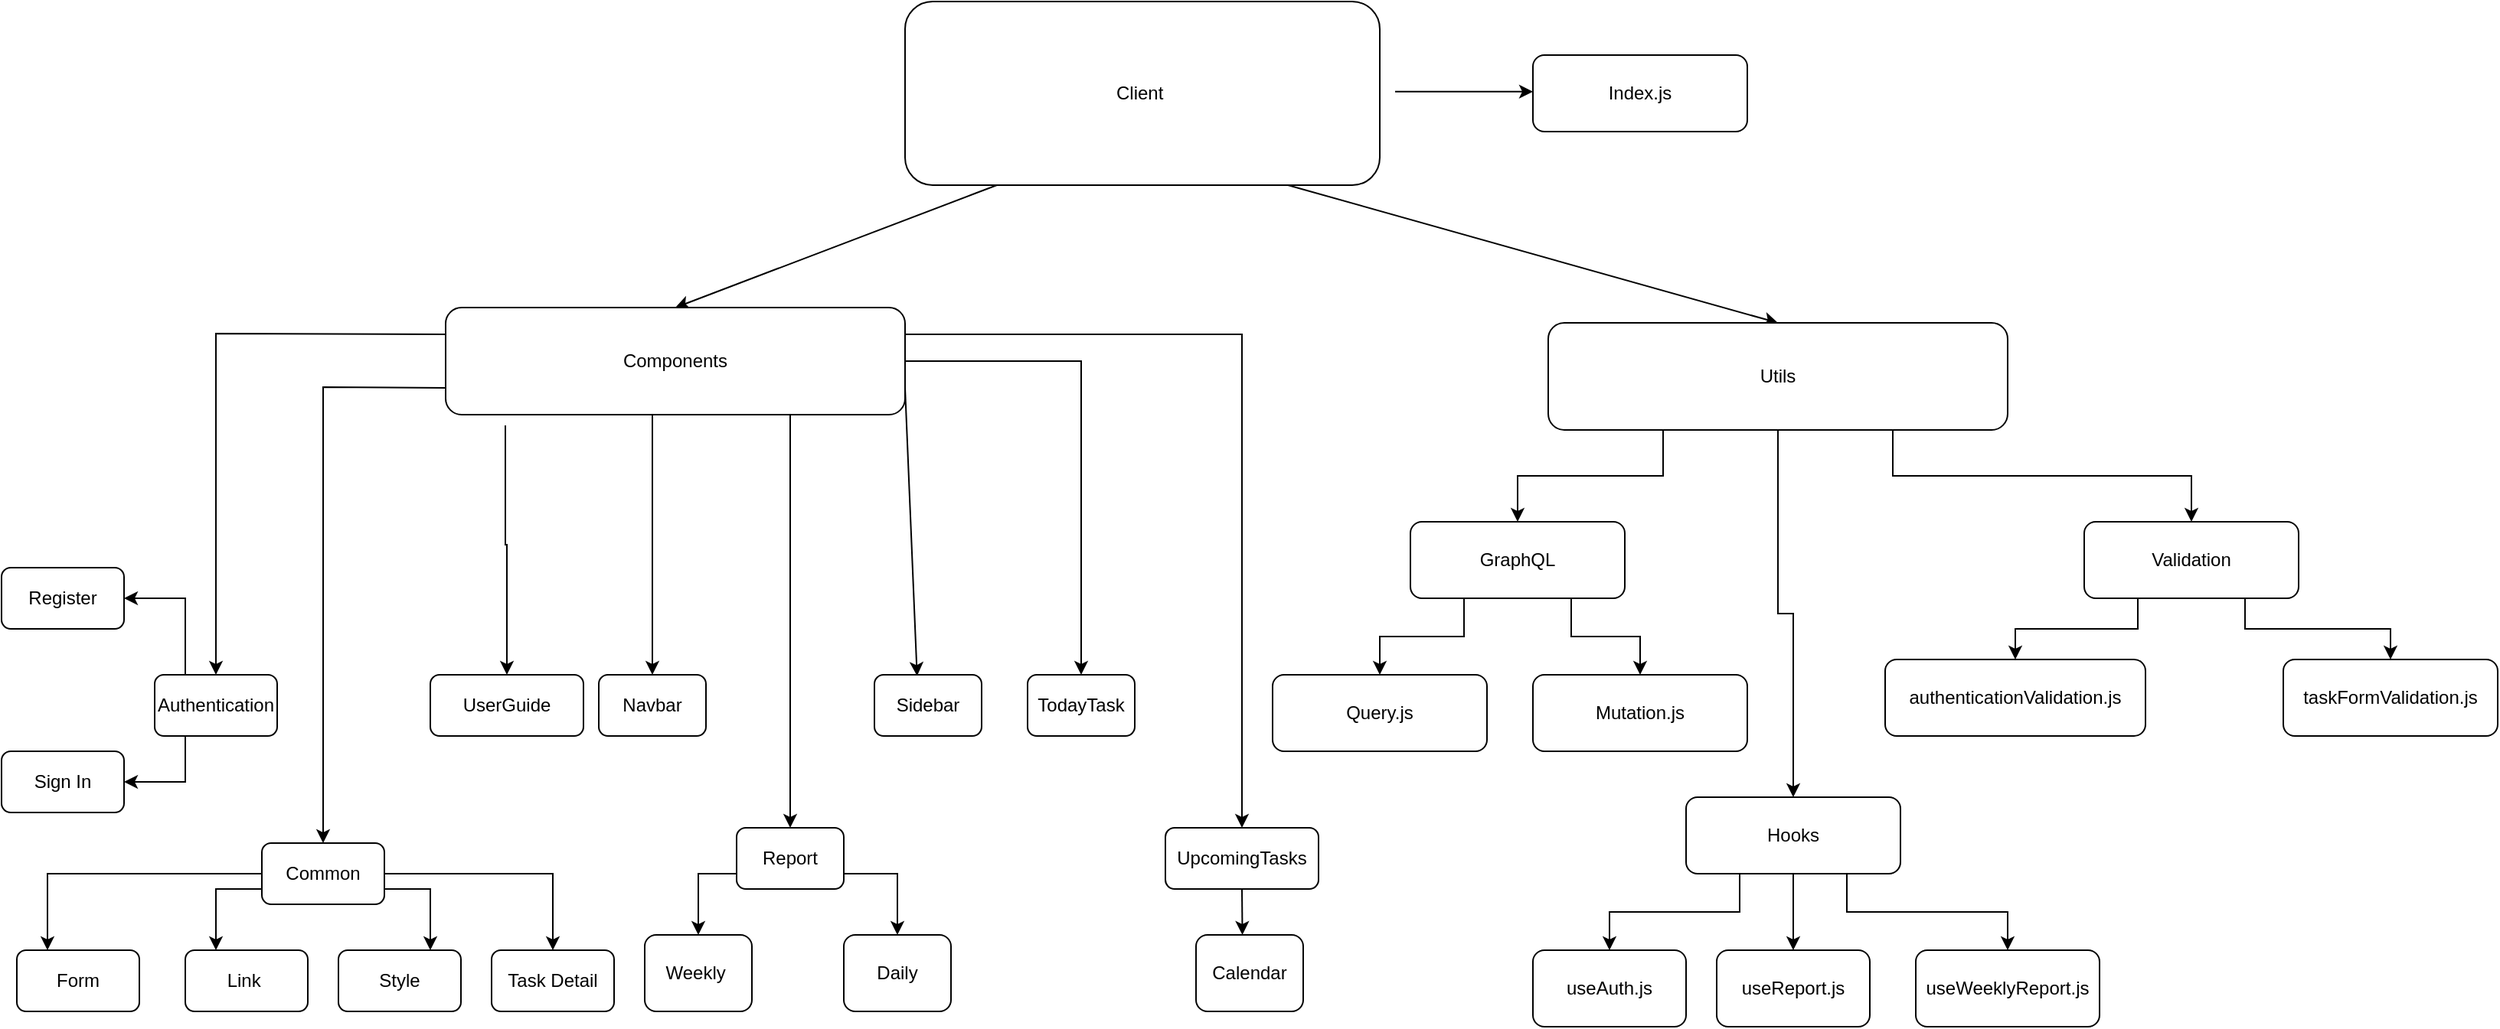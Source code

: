 <mxfile version="15.9.4" type="github">
  <diagram id="zb7dYOffVfJfPW6UiPol" name="Page-1">
    <mxGraphModel dx="2102" dy="1198" grid="1" gridSize="10" guides="1" tooltips="1" connect="1" arrows="1" fold="1" page="1" pageScale="1" pageWidth="850" pageHeight="1100" math="0" shadow="0">
      <root>
        <mxCell id="0" />
        <mxCell id="1" parent="0" />
        <mxCell id="2czq7TrPVlN9HwgRSeG8-1" value="Client&amp;nbsp;" style="rounded=1;whiteSpace=wrap;html=1;" parent="1" vertex="1">
          <mxGeometry x="640" y="140" width="310" height="120" as="geometry" />
        </mxCell>
        <mxCell id="2czq7TrPVlN9HwgRSeG8-3" value="" style="endArrow=classic;html=1;rounded=0;" parent="1" edge="1">
          <mxGeometry width="50" height="50" relative="1" as="geometry">
            <mxPoint x="960" y="198.89" as="sourcePoint" />
            <mxPoint x="1050" y="198.89" as="targetPoint" />
          </mxGeometry>
        </mxCell>
        <mxCell id="2czq7TrPVlN9HwgRSeG8-4" value="" style="endArrow=classic;html=1;rounded=0;entryX=0.5;entryY=0;entryDx=0;entryDy=0;" parent="1" edge="1" target="2czq7TrPVlN9HwgRSeG8-8">
          <mxGeometry width="50" height="50" relative="1" as="geometry">
            <mxPoint x="700" y="260" as="sourcePoint" />
            <mxPoint x="700" y="310" as="targetPoint" />
          </mxGeometry>
        </mxCell>
        <mxCell id="2czq7TrPVlN9HwgRSeG8-7" value="Index.js" style="rounded=1;whiteSpace=wrap;html=1;" parent="1" vertex="1">
          <mxGeometry x="1050" y="175" width="140" height="50" as="geometry" />
        </mxCell>
        <mxCell id="2czq7TrPVlN9HwgRSeG8-33" style="edgeStyle=orthogonalEdgeStyle;rounded=0;orthogonalLoop=1;jettySize=auto;html=1;exitX=1;exitY=0.5;exitDx=0;exitDy=0;" parent="1" source="2czq7TrPVlN9HwgRSeG8-8" target="2czq7TrPVlN9HwgRSeG8-28" edge="1">
          <mxGeometry relative="1" as="geometry" />
        </mxCell>
        <mxCell id="2czq7TrPVlN9HwgRSeG8-34" style="edgeStyle=orthogonalEdgeStyle;rounded=0;orthogonalLoop=1;jettySize=auto;html=1;exitX=1;exitY=0.25;exitDx=0;exitDy=0;" parent="1" source="2czq7TrPVlN9HwgRSeG8-8" target="2czq7TrPVlN9HwgRSeG8-30" edge="1">
          <mxGeometry relative="1" as="geometry" />
        </mxCell>
        <mxCell id="2czq7TrPVlN9HwgRSeG8-37" style="edgeStyle=orthogonalEdgeStyle;rounded=0;orthogonalLoop=1;jettySize=auto;html=1;exitX=0.13;exitY=1.1;exitDx=0;exitDy=0;entryX=0.5;entryY=0;entryDx=0;entryDy=0;exitPerimeter=0;" parent="1" source="2czq7TrPVlN9HwgRSeG8-8" target="2czq7TrPVlN9HwgRSeG8-35" edge="1">
          <mxGeometry relative="1" as="geometry" />
        </mxCell>
        <mxCell id="2czq7TrPVlN9HwgRSeG8-8" value="Components" style="rounded=1;whiteSpace=wrap;html=1;" parent="1" vertex="1">
          <mxGeometry x="340" y="340" width="300" height="70" as="geometry" />
        </mxCell>
        <mxCell id="2czq7TrPVlN9HwgRSeG8-9" value="" style="endArrow=classic;html=1;rounded=0;exitX=0;exitY=0.25;exitDx=0;exitDy=0;entryX=0.5;entryY=0;entryDx=0;entryDy=0;" parent="1" source="2czq7TrPVlN9HwgRSeG8-8" target="2czq7TrPVlN9HwgRSeG8-13" edge="1">
          <mxGeometry width="50" height="50" relative="1" as="geometry">
            <mxPoint x="350" y="410.0" as="sourcePoint" />
            <mxPoint x="240" y="420" as="targetPoint" />
            <Array as="points">
              <mxPoint x="190" y="357" />
            </Array>
          </mxGeometry>
        </mxCell>
        <mxCell id="2czq7TrPVlN9HwgRSeG8-10" value="" style="endArrow=classic;html=1;rounded=0;entryX=0.5;entryY=0;entryDx=0;entryDy=0;exitX=0;exitY=0.75;exitDx=0;exitDy=0;" parent="1" source="2czq7TrPVlN9HwgRSeG8-8" target="2czq7TrPVlN9HwgRSeG8-17" edge="1">
          <mxGeometry width="50" height="50" relative="1" as="geometry">
            <mxPoint x="370" y="410.0" as="sourcePoint" />
            <mxPoint x="300" y="460.0" as="targetPoint" />
            <Array as="points">
              <mxPoint x="260" y="392" />
            </Array>
          </mxGeometry>
        </mxCell>
        <mxCell id="2czq7TrPVlN9HwgRSeG8-12" value="" style="endArrow=classic;html=1;rounded=0;entryX=0.5;entryY=0;entryDx=0;entryDy=0;exitX=0.75;exitY=1;exitDx=0;exitDy=0;" parent="1" source="2czq7TrPVlN9HwgRSeG8-8" target="2czq7TrPVlN9HwgRSeG8-26" edge="1">
          <mxGeometry width="50" height="50" relative="1" as="geometry">
            <mxPoint x="420" y="410.0" as="sourcePoint" />
            <mxPoint x="480" y="460.0" as="targetPoint" />
            <Array as="points" />
          </mxGeometry>
        </mxCell>
        <mxCell id="2czq7TrPVlN9HwgRSeG8-51" style="edgeStyle=orthogonalEdgeStyle;rounded=0;orthogonalLoop=1;jettySize=auto;html=1;exitX=0.25;exitY=1;exitDx=0;exitDy=0;entryX=1;entryY=0.5;entryDx=0;entryDy=0;" parent="1" source="2czq7TrPVlN9HwgRSeG8-13" target="2czq7TrPVlN9HwgRSeG8-38" edge="1">
          <mxGeometry relative="1" as="geometry" />
        </mxCell>
        <mxCell id="2czq7TrPVlN9HwgRSeG8-52" style="edgeStyle=orthogonalEdgeStyle;rounded=0;orthogonalLoop=1;jettySize=auto;html=1;exitX=0.25;exitY=0;exitDx=0;exitDy=0;entryX=1;entryY=0.5;entryDx=0;entryDy=0;" parent="1" source="2czq7TrPVlN9HwgRSeG8-13" target="2czq7TrPVlN9HwgRSeG8-39" edge="1">
          <mxGeometry relative="1" as="geometry" />
        </mxCell>
        <mxCell id="2czq7TrPVlN9HwgRSeG8-13" value="Authentication" style="rounded=1;whiteSpace=wrap;html=1;" parent="1" vertex="1">
          <mxGeometry x="150" y="580" width="80" height="40" as="geometry" />
        </mxCell>
        <mxCell id="2czq7TrPVlN9HwgRSeG8-58" style="edgeStyle=orthogonalEdgeStyle;rounded=0;orthogonalLoop=1;jettySize=auto;html=1;exitX=1;exitY=0.5;exitDx=0;exitDy=0;entryX=0.5;entryY=0;entryDx=0;entryDy=0;" parent="1" source="2czq7TrPVlN9HwgRSeG8-17" target="2czq7TrPVlN9HwgRSeG8-56" edge="1">
          <mxGeometry relative="1" as="geometry" />
        </mxCell>
        <mxCell id="2czq7TrPVlN9HwgRSeG8-60" style="edgeStyle=orthogonalEdgeStyle;rounded=0;orthogonalLoop=1;jettySize=auto;html=1;exitX=1;exitY=0.75;exitDx=0;exitDy=0;entryX=0.75;entryY=0;entryDx=0;entryDy=0;" parent="1" source="2czq7TrPVlN9HwgRSeG8-17" target="2czq7TrPVlN9HwgRSeG8-54" edge="1">
          <mxGeometry relative="1" as="geometry" />
        </mxCell>
        <mxCell id="2czq7TrPVlN9HwgRSeG8-61" style="edgeStyle=orthogonalEdgeStyle;rounded=0;orthogonalLoop=1;jettySize=auto;html=1;exitX=0;exitY=0.75;exitDx=0;exitDy=0;entryX=0.25;entryY=0;entryDx=0;entryDy=0;" parent="1" source="2czq7TrPVlN9HwgRSeG8-17" target="2czq7TrPVlN9HwgRSeG8-55" edge="1">
          <mxGeometry relative="1" as="geometry" />
        </mxCell>
        <mxCell id="2czq7TrPVlN9HwgRSeG8-62" style="edgeStyle=orthogonalEdgeStyle;rounded=0;orthogonalLoop=1;jettySize=auto;html=1;exitX=0;exitY=0.5;exitDx=0;exitDy=0;entryX=0.25;entryY=0;entryDx=0;entryDy=0;" parent="1" source="2czq7TrPVlN9HwgRSeG8-17" target="2czq7TrPVlN9HwgRSeG8-53" edge="1">
          <mxGeometry relative="1" as="geometry" />
        </mxCell>
        <mxCell id="2czq7TrPVlN9HwgRSeG8-17" value="Common" style="rounded=1;whiteSpace=wrap;html=1;" parent="1" vertex="1">
          <mxGeometry x="220" y="690" width="80" height="40" as="geometry" />
        </mxCell>
        <mxCell id="2czq7TrPVlN9HwgRSeG8-20" value="Navbar" style="rounded=1;whiteSpace=wrap;html=1;" parent="1" vertex="1">
          <mxGeometry x="440" y="580" width="70" height="40" as="geometry" />
        </mxCell>
        <mxCell id="2czq7TrPVlN9HwgRSeG8-22" value="" style="endArrow=classic;html=1;rounded=0;entryX=0.5;entryY=0;entryDx=0;entryDy=0;" parent="1" target="2czq7TrPVlN9HwgRSeG8-20" edge="1">
          <mxGeometry width="50" height="50" relative="1" as="geometry">
            <mxPoint x="475" y="410" as="sourcePoint" />
            <mxPoint x="560" y="460" as="targetPoint" />
            <Array as="points">
              <mxPoint x="475" y="440" />
            </Array>
          </mxGeometry>
        </mxCell>
        <mxCell id="2czq7TrPVlN9HwgRSeG8-23" value="" style="endArrow=classic;html=1;rounded=0;exitX=1;exitY=0.75;exitDx=0;exitDy=0;entryX=0.398;entryY=0.018;entryDx=0;entryDy=0;entryPerimeter=0;" parent="1" source="2czq7TrPVlN9HwgRSeG8-8" target="2czq7TrPVlN9HwgRSeG8-27" edge="1">
          <mxGeometry width="50" height="50" relative="1" as="geometry">
            <mxPoint x="420" y="390.0" as="sourcePoint" />
            <mxPoint x="640" y="460" as="targetPoint" />
            <Array as="points" />
          </mxGeometry>
        </mxCell>
        <mxCell id="2czq7TrPVlN9HwgRSeG8-48" style="edgeStyle=orthogonalEdgeStyle;rounded=0;orthogonalLoop=1;jettySize=auto;html=1;exitX=0;exitY=0.75;exitDx=0;exitDy=0;entryX=0.5;entryY=0;entryDx=0;entryDy=0;" parent="1" source="2czq7TrPVlN9HwgRSeG8-26" target="2czq7TrPVlN9HwgRSeG8-43" edge="1">
          <mxGeometry relative="1" as="geometry" />
        </mxCell>
        <mxCell id="2czq7TrPVlN9HwgRSeG8-50" style="edgeStyle=orthogonalEdgeStyle;rounded=0;orthogonalLoop=1;jettySize=auto;html=1;exitX=1;exitY=0.75;exitDx=0;exitDy=0;entryX=0.5;entryY=0;entryDx=0;entryDy=0;" parent="1" source="2czq7TrPVlN9HwgRSeG8-26" target="2czq7TrPVlN9HwgRSeG8-45" edge="1">
          <mxGeometry relative="1" as="geometry" />
        </mxCell>
        <mxCell id="2czq7TrPVlN9HwgRSeG8-26" value="Report" style="rounded=1;whiteSpace=wrap;html=1;" parent="1" vertex="1">
          <mxGeometry x="530" y="680" width="70" height="40" as="geometry" />
        </mxCell>
        <mxCell id="2czq7TrPVlN9HwgRSeG8-27" value="Sidebar" style="rounded=1;whiteSpace=wrap;html=1;" parent="1" vertex="1">
          <mxGeometry x="620" y="580" width="70" height="40" as="geometry" />
        </mxCell>
        <mxCell id="2czq7TrPVlN9HwgRSeG8-28" value="TodayTask" style="rounded=1;whiteSpace=wrap;html=1;" parent="1" vertex="1">
          <mxGeometry x="720" y="580" width="70" height="40" as="geometry" />
        </mxCell>
        <mxCell id="2czq7TrPVlN9HwgRSeG8-64" style="edgeStyle=orthogonalEdgeStyle;rounded=0;orthogonalLoop=1;jettySize=auto;html=1;exitX=0.5;exitY=1;exitDx=0;exitDy=0;" parent="1" source="2czq7TrPVlN9HwgRSeG8-30" edge="1">
          <mxGeometry relative="1" as="geometry">
            <mxPoint x="860.286" y="750" as="targetPoint" />
          </mxGeometry>
        </mxCell>
        <mxCell id="2czq7TrPVlN9HwgRSeG8-30" value="UpcomingTasks" style="rounded=1;whiteSpace=wrap;html=1;" parent="1" vertex="1">
          <mxGeometry x="810" y="680" width="100" height="40" as="geometry" />
        </mxCell>
        <mxCell id="2czq7TrPVlN9HwgRSeG8-35" value="UserGuide" style="rounded=1;whiteSpace=wrap;html=1;" parent="1" vertex="1">
          <mxGeometry x="330" y="580" width="100" height="40" as="geometry" />
        </mxCell>
        <mxCell id="2czq7TrPVlN9HwgRSeG8-38" value="Sign In" style="rounded=1;whiteSpace=wrap;html=1;" parent="1" vertex="1">
          <mxGeometry x="50" y="630" width="80" height="40" as="geometry" />
        </mxCell>
        <mxCell id="2czq7TrPVlN9HwgRSeG8-39" value="Register" style="rounded=1;whiteSpace=wrap;html=1;" parent="1" vertex="1">
          <mxGeometry x="50" y="510" width="80" height="40" as="geometry" />
        </mxCell>
        <mxCell id="2czq7TrPVlN9HwgRSeG8-43" value="Weekly&amp;nbsp;" style="rounded=1;whiteSpace=wrap;html=1;" parent="1" vertex="1">
          <mxGeometry x="470" y="750" width="70" height="50" as="geometry" />
        </mxCell>
        <mxCell id="2czq7TrPVlN9HwgRSeG8-45" value="Daily" style="rounded=1;whiteSpace=wrap;html=1;" parent="1" vertex="1">
          <mxGeometry x="600" y="750" width="70" height="50" as="geometry" />
        </mxCell>
        <mxCell id="2czq7TrPVlN9HwgRSeG8-53" value="Form" style="rounded=1;whiteSpace=wrap;html=1;" parent="1" vertex="1">
          <mxGeometry x="60" y="760" width="80" height="40" as="geometry" />
        </mxCell>
        <mxCell id="2czq7TrPVlN9HwgRSeG8-54" value="Style" style="rounded=1;whiteSpace=wrap;html=1;" parent="1" vertex="1">
          <mxGeometry x="270" y="760" width="80" height="40" as="geometry" />
        </mxCell>
        <mxCell id="2czq7TrPVlN9HwgRSeG8-55" value="Link&amp;nbsp;" style="rounded=1;whiteSpace=wrap;html=1;" parent="1" vertex="1">
          <mxGeometry x="170" y="760" width="80" height="40" as="geometry" />
        </mxCell>
        <mxCell id="2czq7TrPVlN9HwgRSeG8-56" value="Task Detail" style="rounded=1;whiteSpace=wrap;html=1;" parent="1" vertex="1">
          <mxGeometry x="370" y="760" width="80" height="40" as="geometry" />
        </mxCell>
        <mxCell id="2czq7TrPVlN9HwgRSeG8-65" value="Calendar" style="rounded=1;whiteSpace=wrap;html=1;" parent="1" vertex="1">
          <mxGeometry x="830" y="750" width="70" height="50" as="geometry" />
        </mxCell>
        <mxCell id="W48yzWec3RaBLDurh2JA-1" value="" style="endArrow=classic;html=1;rounded=0;entryX=0.5;entryY=0;entryDx=0;entryDy=0;" edge="1" parent="1" target="W48yzWec3RaBLDurh2JA-2">
          <mxGeometry width="50" height="50" relative="1" as="geometry">
            <mxPoint x="890" y="260" as="sourcePoint" />
            <mxPoint x="1050" y="350" as="targetPoint" />
          </mxGeometry>
        </mxCell>
        <mxCell id="W48yzWec3RaBLDurh2JA-6" style="edgeStyle=orthogonalEdgeStyle;rounded=0;orthogonalLoop=1;jettySize=auto;html=1;exitX=0.25;exitY=1;exitDx=0;exitDy=0;entryX=0.5;entryY=0;entryDx=0;entryDy=0;" edge="1" parent="1" source="W48yzWec3RaBLDurh2JA-2" target="W48yzWec3RaBLDurh2JA-3">
          <mxGeometry relative="1" as="geometry" />
        </mxCell>
        <mxCell id="W48yzWec3RaBLDurh2JA-7" style="edgeStyle=orthogonalEdgeStyle;rounded=0;orthogonalLoop=1;jettySize=auto;html=1;exitX=0.5;exitY=1;exitDx=0;exitDy=0;entryX=0.5;entryY=0;entryDx=0;entryDy=0;" edge="1" parent="1" source="W48yzWec3RaBLDurh2JA-2" target="W48yzWec3RaBLDurh2JA-4">
          <mxGeometry relative="1" as="geometry" />
        </mxCell>
        <mxCell id="W48yzWec3RaBLDurh2JA-8" style="edgeStyle=orthogonalEdgeStyle;rounded=0;orthogonalLoop=1;jettySize=auto;html=1;exitX=0.75;exitY=1;exitDx=0;exitDy=0;entryX=0.5;entryY=0;entryDx=0;entryDy=0;" edge="1" parent="1" source="W48yzWec3RaBLDurh2JA-2" target="W48yzWec3RaBLDurh2JA-5">
          <mxGeometry relative="1" as="geometry" />
        </mxCell>
        <mxCell id="W48yzWec3RaBLDurh2JA-2" value="Utils" style="rounded=1;whiteSpace=wrap;html=1;" vertex="1" parent="1">
          <mxGeometry x="1060" y="350" width="300" height="70" as="geometry" />
        </mxCell>
        <mxCell id="W48yzWec3RaBLDurh2JA-11" style="edgeStyle=orthogonalEdgeStyle;rounded=0;orthogonalLoop=1;jettySize=auto;html=1;exitX=0.25;exitY=1;exitDx=0;exitDy=0;entryX=0.5;entryY=0;entryDx=0;entryDy=0;" edge="1" parent="1" source="W48yzWec3RaBLDurh2JA-3" target="W48yzWec3RaBLDurh2JA-9">
          <mxGeometry relative="1" as="geometry" />
        </mxCell>
        <mxCell id="W48yzWec3RaBLDurh2JA-12" style="edgeStyle=orthogonalEdgeStyle;rounded=0;orthogonalLoop=1;jettySize=auto;html=1;exitX=0.75;exitY=1;exitDx=0;exitDy=0;entryX=0.5;entryY=0;entryDx=0;entryDy=0;" edge="1" parent="1" source="W48yzWec3RaBLDurh2JA-3" target="W48yzWec3RaBLDurh2JA-10">
          <mxGeometry relative="1" as="geometry" />
        </mxCell>
        <mxCell id="W48yzWec3RaBLDurh2JA-3" value="GraphQL" style="rounded=1;whiteSpace=wrap;html=1;" vertex="1" parent="1">
          <mxGeometry x="970" y="480" width="140" height="50" as="geometry" />
        </mxCell>
        <mxCell id="W48yzWec3RaBLDurh2JA-19" style="edgeStyle=orthogonalEdgeStyle;rounded=0;orthogonalLoop=1;jettySize=auto;html=1;exitX=0.25;exitY=1;exitDx=0;exitDy=0;entryX=0.5;entryY=0;entryDx=0;entryDy=0;" edge="1" parent="1" source="W48yzWec3RaBLDurh2JA-4" target="W48yzWec3RaBLDurh2JA-13">
          <mxGeometry relative="1" as="geometry" />
        </mxCell>
        <mxCell id="W48yzWec3RaBLDurh2JA-20" style="edgeStyle=orthogonalEdgeStyle;rounded=0;orthogonalLoop=1;jettySize=auto;html=1;exitX=0.5;exitY=1;exitDx=0;exitDy=0;entryX=0.5;entryY=0;entryDx=0;entryDy=0;" edge="1" parent="1" source="W48yzWec3RaBLDurh2JA-4" target="W48yzWec3RaBLDurh2JA-14">
          <mxGeometry relative="1" as="geometry" />
        </mxCell>
        <mxCell id="W48yzWec3RaBLDurh2JA-22" style="edgeStyle=orthogonalEdgeStyle;rounded=0;orthogonalLoop=1;jettySize=auto;html=1;exitX=0.75;exitY=1;exitDx=0;exitDy=0;entryX=0.5;entryY=0;entryDx=0;entryDy=0;" edge="1" parent="1" source="W48yzWec3RaBLDurh2JA-4" target="W48yzWec3RaBLDurh2JA-18">
          <mxGeometry relative="1" as="geometry" />
        </mxCell>
        <mxCell id="W48yzWec3RaBLDurh2JA-4" value="Hooks&lt;span style=&quot;color: rgba(0 , 0 , 0 , 0) ; font-family: monospace ; font-size: 0px&quot;&gt;%3CmxGraphModel%3E%3Croot%3E%3CmxCell%20id%3D%220%22%2F%3E%3CmxCell%20id%3D%221%22%20parent%3D%220%22%2F%3E%3CmxCell%20id%3D%222%22%20value%3D%22GraphQL%22%20style%3D%22rounded%3D1%3BwhiteSpace%3Dwrap%3Bhtml%3D1%3B%22%20vertex%3D%221%22%20parent%3D%221%22%3E%3CmxGeometry%20x%3D%22970%22%20y%3D%22480%22%20width%3D%22140%22%20height%3D%2250%22%20as%3D%22geometry%22%2F%3E%3C%2FmxCell%3E%3C%2Froot%3E%3C%2FmxGraphModel%3E&lt;/span&gt;&lt;span style=&quot;color: rgba(0 , 0 , 0 , 0) ; font-family: monospace ; font-size: 0px&quot;&gt;%3CmxGraphModel%3E%3Croot%3E%3CmxCell%20id%3D%220%22%2F%3E%3CmxCell%20id%3D%221%22%20parent%3D%220%22%2F%3E%3CmxCell%20id%3D%222%22%20value%3D%22GraphQL%22%20style%3D%22rounded%3D1%3BwhiteSpace%3Dwrap%3Bhtml%3D1%3B%22%20vertex%3D%221%22%20parent%3D%221%22%3E%3CmxGeometry%20x%3D%22970%22%20y%3D%22480%22%20width%3D%22140%22%20height%3D%2250%22%20as%3D%22geometry%22%2F%3E%3C%2FmxCell%3E%3C%2Froot%3E%3C%2FmxGraphModel%3E&lt;/span&gt;&lt;span style=&quot;color: rgba(0 , 0 , 0 , 0) ; font-family: monospace ; font-size: 0px&quot;&gt;%3CmxGraphModel%3E%3Croot%3E%3CmxCell%20id%3D%220%22%2F%3E%3CmxCell%20id%3D%221%22%20parent%3D%220%22%2F%3E%3CmxCell%20id%3D%222%22%20value%3D%22GraphQL%22%20style%3D%22rounded%3D1%3BwhiteSpace%3Dwrap%3Bhtml%3D1%3B%22%20vertex%3D%221%22%20parent%3D%221%22%3E%3CmxGeometry%20x%3D%22970%22%20y%3D%22480%22%20width%3D%22140%22%20height%3D%2250%22%20as%3D%22geometry%22%2F%3E%3C%2FmxCell%3E%3C%2Froot%3E%3C%2FmxGraphModel%3E&lt;/span&gt;" style="rounded=1;whiteSpace=wrap;html=1;" vertex="1" parent="1">
          <mxGeometry x="1150" y="660" width="140" height="50" as="geometry" />
        </mxCell>
        <mxCell id="W48yzWec3RaBLDurh2JA-25" style="edgeStyle=orthogonalEdgeStyle;rounded=0;orthogonalLoop=1;jettySize=auto;html=1;exitX=0.25;exitY=1;exitDx=0;exitDy=0;entryX=0.5;entryY=0;entryDx=0;entryDy=0;" edge="1" parent="1" source="W48yzWec3RaBLDurh2JA-5" target="W48yzWec3RaBLDurh2JA-23">
          <mxGeometry relative="1" as="geometry" />
        </mxCell>
        <mxCell id="W48yzWec3RaBLDurh2JA-26" style="edgeStyle=orthogonalEdgeStyle;rounded=0;orthogonalLoop=1;jettySize=auto;html=1;exitX=0.75;exitY=1;exitDx=0;exitDy=0;entryX=0.5;entryY=0;entryDx=0;entryDy=0;" edge="1" parent="1" source="W48yzWec3RaBLDurh2JA-5" target="W48yzWec3RaBLDurh2JA-24">
          <mxGeometry relative="1" as="geometry" />
        </mxCell>
        <mxCell id="W48yzWec3RaBLDurh2JA-5" value="Validation" style="rounded=1;whiteSpace=wrap;html=1;" vertex="1" parent="1">
          <mxGeometry x="1410" y="480" width="140" height="50" as="geometry" />
        </mxCell>
        <mxCell id="W48yzWec3RaBLDurh2JA-9" value="Query.js" style="rounded=1;whiteSpace=wrap;html=1;" vertex="1" parent="1">
          <mxGeometry x="880" y="580" width="140" height="50" as="geometry" />
        </mxCell>
        <mxCell id="W48yzWec3RaBLDurh2JA-10" value="Mutation.js" style="rounded=1;whiteSpace=wrap;html=1;" vertex="1" parent="1">
          <mxGeometry x="1050" y="580" width="140" height="50" as="geometry" />
        </mxCell>
        <mxCell id="W48yzWec3RaBLDurh2JA-13" value="useAuth.js" style="rounded=1;whiteSpace=wrap;html=1;" vertex="1" parent="1">
          <mxGeometry x="1050" y="760" width="100" height="50" as="geometry" />
        </mxCell>
        <mxCell id="W48yzWec3RaBLDurh2JA-14" value="useReport.js" style="rounded=1;whiteSpace=wrap;html=1;" vertex="1" parent="1">
          <mxGeometry x="1170" y="760" width="100" height="50" as="geometry" />
        </mxCell>
        <mxCell id="W48yzWec3RaBLDurh2JA-18" value="useWeeklyReport.js" style="rounded=1;whiteSpace=wrap;html=1;" vertex="1" parent="1">
          <mxGeometry x="1300" y="760" width="120" height="50" as="geometry" />
        </mxCell>
        <mxCell id="W48yzWec3RaBLDurh2JA-23" value="authenticationValidation.js" style="rounded=1;whiteSpace=wrap;html=1;" vertex="1" parent="1">
          <mxGeometry x="1280" y="570" width="170" height="50" as="geometry" />
        </mxCell>
        <mxCell id="W48yzWec3RaBLDurh2JA-24" value="taskFormValidation.js" style="rounded=1;whiteSpace=wrap;html=1;" vertex="1" parent="1">
          <mxGeometry x="1540" y="570" width="140" height="50" as="geometry" />
        </mxCell>
      </root>
    </mxGraphModel>
  </diagram>
</mxfile>
